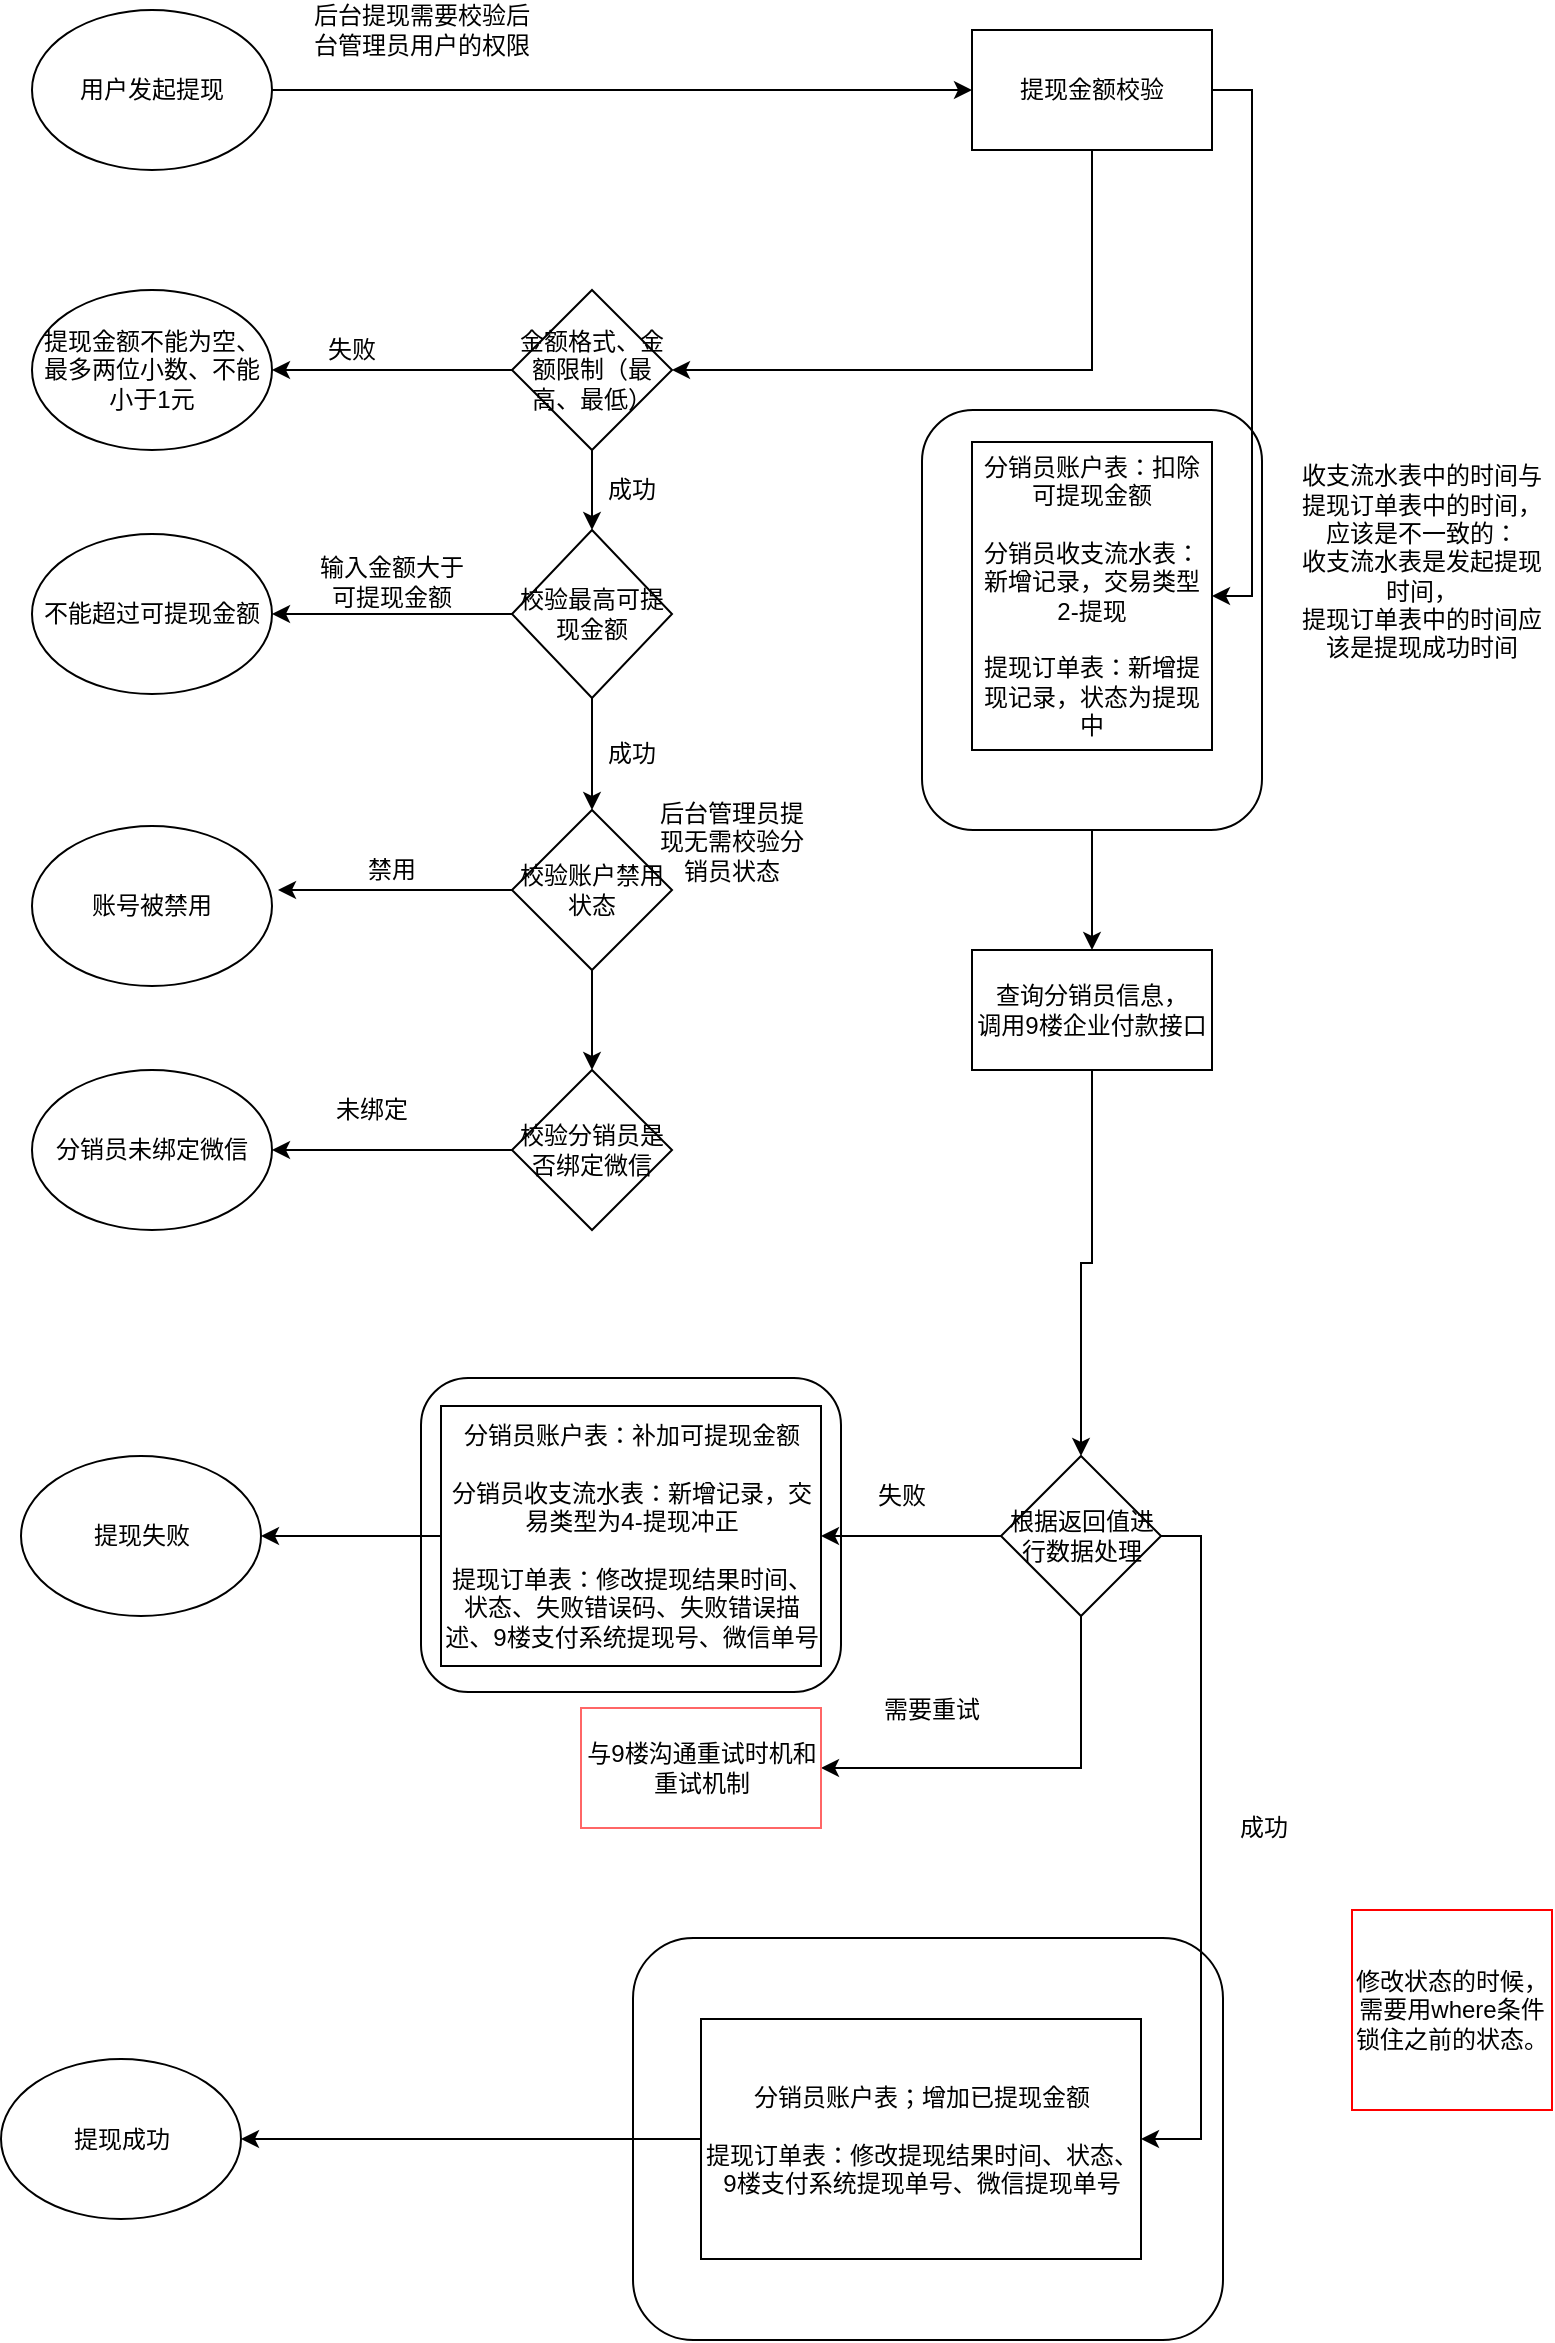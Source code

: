 <mxfile version="12.1.9" type="github" pages="1">
  <diagram id="ep64UdQq2w47eoxnLUAS" name="第 1 页">
    <mxGraphModel dx="1078" dy="437" grid="1" gridSize="10" guides="1" tooltips="1" connect="1" arrows="1" fold="1" page="1" pageScale="1" pageWidth="827" pageHeight="1169" math="0" shadow="0">
      <root>
        <mxCell id="0"/>
        <mxCell id="1" parent="0"/>
        <mxCell id="kgFXJ43kFkHnUJsPflUz-4" value="" style="rounded=1;whiteSpace=wrap;html=1;" vertex="1" parent="1">
          <mxGeometry x="340.5" y="1014" width="295" height="201" as="geometry"/>
        </mxCell>
        <mxCell id="kgFXJ43kFkHnUJsPflUz-3" value="" style="rounded=1;whiteSpace=wrap;html=1;" vertex="1" parent="1">
          <mxGeometry x="234.5" y="734" width="210" height="157" as="geometry"/>
        </mxCell>
        <mxCell id="U5Xe9v4DzJ4esqf87ya7-27" style="edgeStyle=orthogonalEdgeStyle;rounded=0;orthogonalLoop=1;jettySize=auto;html=1;entryX=0.5;entryY=0;entryDx=0;entryDy=0;" parent="1" source="U5Xe9v4DzJ4esqf87ya7-25" target="U5Xe9v4DzJ4esqf87ya7-26" edge="1">
          <mxGeometry relative="1" as="geometry">
            <mxPoint x="570" y="530" as="targetPoint"/>
          </mxGeometry>
        </mxCell>
        <mxCell id="U5Xe9v4DzJ4esqf87ya7-25" value="" style="rounded=1;whiteSpace=wrap;html=1;" parent="1" vertex="1">
          <mxGeometry x="485" y="250" width="170" height="210" as="geometry"/>
        </mxCell>
        <mxCell id="IuhCuXHCw700vj-FfKhi-3" style="edgeStyle=orthogonalEdgeStyle;rounded=0;orthogonalLoop=1;jettySize=auto;html=1;entryX=0;entryY=0.5;entryDx=0;entryDy=0;" parent="1" source="IuhCuXHCw700vj-FfKhi-1" target="IuhCuXHCw700vj-FfKhi-2" edge="1">
          <mxGeometry relative="1" as="geometry"/>
        </mxCell>
        <mxCell id="IuhCuXHCw700vj-FfKhi-1" value="用户发起提现" style="ellipse;whiteSpace=wrap;html=1;" parent="1" vertex="1">
          <mxGeometry x="40" y="50" width="120" height="80" as="geometry"/>
        </mxCell>
        <mxCell id="IuhCuXHCw700vj-FfKhi-5" value="" style="edgeStyle=orthogonalEdgeStyle;rounded=0;orthogonalLoop=1;jettySize=auto;html=1;exitX=1;exitY=0.5;exitDx=0;exitDy=0;entryX=1;entryY=0.5;entryDx=0;entryDy=0;" parent="1" source="IuhCuXHCw700vj-FfKhi-2" target="IuhCuXHCw700vj-FfKhi-4" edge="1">
          <mxGeometry relative="1" as="geometry"/>
        </mxCell>
        <mxCell id="U5Xe9v4DzJ4esqf87ya7-3" style="edgeStyle=orthogonalEdgeStyle;rounded=0;orthogonalLoop=1;jettySize=auto;html=1;entryX=1;entryY=0.5;entryDx=0;entryDy=0;exitX=0.5;exitY=1;exitDx=0;exitDy=0;" parent="1" source="IuhCuXHCw700vj-FfKhi-2" target="U5Xe9v4DzJ4esqf87ya7-2" edge="1">
          <mxGeometry relative="1" as="geometry"/>
        </mxCell>
        <mxCell id="IuhCuXHCw700vj-FfKhi-2" value="提现金额校验" style="rounded=0;whiteSpace=wrap;html=1;" parent="1" vertex="1">
          <mxGeometry x="510" y="60" width="120" height="60" as="geometry"/>
        </mxCell>
        <mxCell id="IuhCuXHCw700vj-FfKhi-4" value="分销员账户表：扣除可提现金额&lt;br&gt;&lt;br&gt;分销员收支流水表：新增记录，交易类型 2-提现&lt;br&gt;&lt;br&gt;提现订单表：新增提现记录，状态为提现中" style="rounded=0;whiteSpace=wrap;html=1;" parent="1" vertex="1">
          <mxGeometry x="510" y="266" width="120" height="154" as="geometry"/>
        </mxCell>
        <mxCell id="U5Xe9v4DzJ4esqf87ya7-7" style="edgeStyle=orthogonalEdgeStyle;rounded=0;orthogonalLoop=1;jettySize=auto;html=1;entryX=1;entryY=0.5;entryDx=0;entryDy=0;" parent="1" source="U5Xe9v4DzJ4esqf87ya7-2" target="U5Xe9v4DzJ4esqf87ya7-6" edge="1">
          <mxGeometry relative="1" as="geometry"/>
        </mxCell>
        <mxCell id="U5Xe9v4DzJ4esqf87ya7-16" style="edgeStyle=orthogonalEdgeStyle;rounded=0;orthogonalLoop=1;jettySize=auto;html=1;entryX=0.5;entryY=0;entryDx=0;entryDy=0;" parent="1" source="U5Xe9v4DzJ4esqf87ya7-2" target="U5Xe9v4DzJ4esqf87ya7-15" edge="1">
          <mxGeometry relative="1" as="geometry"/>
        </mxCell>
        <mxCell id="U5Xe9v4DzJ4esqf87ya7-2" value="金额格式、金额限制（最高、最低）" style="rhombus;whiteSpace=wrap;html=1;" parent="1" vertex="1">
          <mxGeometry x="280" y="190" width="80" height="80" as="geometry"/>
        </mxCell>
        <mxCell id="U5Xe9v4DzJ4esqf87ya7-11" style="edgeStyle=orthogonalEdgeStyle;rounded=0;orthogonalLoop=1;jettySize=auto;html=1;entryX=1.025;entryY=0.4;entryDx=0;entryDy=0;entryPerimeter=0;" parent="1" source="U5Xe9v4DzJ4esqf87ya7-8" target="U5Xe9v4DzJ4esqf87ya7-10" edge="1">
          <mxGeometry relative="1" as="geometry"/>
        </mxCell>
        <mxCell id="kgFXJ43kFkHnUJsPflUz-7" style="edgeStyle=orthogonalEdgeStyle;rounded=0;orthogonalLoop=1;jettySize=auto;html=1;entryX=0.5;entryY=0;entryDx=0;entryDy=0;" edge="1" parent="1" source="U5Xe9v4DzJ4esqf87ya7-8" target="kgFXJ43kFkHnUJsPflUz-6">
          <mxGeometry relative="1" as="geometry"/>
        </mxCell>
        <mxCell id="U5Xe9v4DzJ4esqf87ya7-8" value="校验账户禁用状态" style="rhombus;whiteSpace=wrap;html=1;" parent="1" vertex="1">
          <mxGeometry x="280" y="450" width="80" height="80" as="geometry"/>
        </mxCell>
        <mxCell id="U5Xe9v4DzJ4esqf87ya7-6" value="提现金额不能为空、最多两位小数、不能小于1元" style="ellipse;whiteSpace=wrap;html=1;" parent="1" vertex="1">
          <mxGeometry x="40" y="190" width="120" height="80" as="geometry"/>
        </mxCell>
        <mxCell id="U5Xe9v4DzJ4esqf87ya7-10" value="账号被禁用" style="ellipse;whiteSpace=wrap;html=1;" parent="1" vertex="1">
          <mxGeometry x="40" y="458" width="120" height="80" as="geometry"/>
        </mxCell>
        <mxCell id="U5Xe9v4DzJ4esqf87ya7-12" value="失败" style="text;html=1;strokeColor=none;fillColor=none;align=center;verticalAlign=middle;whiteSpace=wrap;rounded=0;" parent="1" vertex="1">
          <mxGeometry x="180" y="210" width="40" height="20" as="geometry"/>
        </mxCell>
        <mxCell id="U5Xe9v4DzJ4esqf87ya7-13" value="成功" style="text;html=1;strokeColor=none;fillColor=none;align=center;verticalAlign=middle;whiteSpace=wrap;rounded=0;" parent="1" vertex="1">
          <mxGeometry x="320" y="280" width="40" height="20" as="geometry"/>
        </mxCell>
        <mxCell id="U5Xe9v4DzJ4esqf87ya7-14" value="禁用" style="text;html=1;strokeColor=none;fillColor=none;align=center;verticalAlign=middle;whiteSpace=wrap;rounded=0;" parent="1" vertex="1">
          <mxGeometry x="200" y="470" width="40" height="20" as="geometry"/>
        </mxCell>
        <mxCell id="U5Xe9v4DzJ4esqf87ya7-19" style="edgeStyle=orthogonalEdgeStyle;rounded=0;orthogonalLoop=1;jettySize=auto;html=1;" parent="1" source="U5Xe9v4DzJ4esqf87ya7-15" target="U5Xe9v4DzJ4esqf87ya7-17" edge="1">
          <mxGeometry relative="1" as="geometry"/>
        </mxCell>
        <mxCell id="U5Xe9v4DzJ4esqf87ya7-20" style="edgeStyle=orthogonalEdgeStyle;rounded=0;orthogonalLoop=1;jettySize=auto;html=1;entryX=0.5;entryY=0;entryDx=0;entryDy=0;" parent="1" source="U5Xe9v4DzJ4esqf87ya7-15" target="U5Xe9v4DzJ4esqf87ya7-8" edge="1">
          <mxGeometry relative="1" as="geometry"/>
        </mxCell>
        <mxCell id="U5Xe9v4DzJ4esqf87ya7-15" value="校验最高可提现金额" style="rhombus;whiteSpace=wrap;html=1;" parent="1" vertex="1">
          <mxGeometry x="280" y="310" width="80" height="84" as="geometry"/>
        </mxCell>
        <mxCell id="U5Xe9v4DzJ4esqf87ya7-17" value="&lt;span style=&quot;white-space: normal&quot;&gt;不能超过可提现金额&lt;/span&gt;" style="ellipse;whiteSpace=wrap;html=1;" parent="1" vertex="1">
          <mxGeometry x="40" y="312" width="120" height="80" as="geometry"/>
        </mxCell>
        <mxCell id="U5Xe9v4DzJ4esqf87ya7-21" value="输入金额大于可提现金额" style="text;html=1;strokeColor=none;fillColor=none;align=center;verticalAlign=middle;whiteSpace=wrap;rounded=0;" parent="1" vertex="1">
          <mxGeometry x="180" y="326" width="80" height="20" as="geometry"/>
        </mxCell>
        <mxCell id="U5Xe9v4DzJ4esqf87ya7-22" value="成功" style="text;html=1;strokeColor=none;fillColor=none;align=center;verticalAlign=middle;whiteSpace=wrap;rounded=0;" parent="1" vertex="1">
          <mxGeometry x="320" y="412" width="40" height="20" as="geometry"/>
        </mxCell>
        <mxCell id="U5Xe9v4DzJ4esqf87ya7-29" value="" style="edgeStyle=orthogonalEdgeStyle;rounded=0;orthogonalLoop=1;jettySize=auto;html=1;exitX=0.5;exitY=1;exitDx=0;exitDy=0;" parent="1" source="U5Xe9v4DzJ4esqf87ya7-26" target="U5Xe9v4DzJ4esqf87ya7-30" edge="1">
          <mxGeometry relative="1" as="geometry">
            <mxPoint x="564.5" y="768" as="targetPoint"/>
            <mxPoint x="564.5" y="710" as="sourcePoint"/>
          </mxGeometry>
        </mxCell>
        <mxCell id="U5Xe9v4DzJ4esqf87ya7-26" value="查询分销员信息，&lt;br&gt;调用9楼企业付款接口" style="rounded=0;whiteSpace=wrap;html=1;" parent="1" vertex="1">
          <mxGeometry x="510" y="520" width="120" height="60" as="geometry"/>
        </mxCell>
        <mxCell id="U5Xe9v4DzJ4esqf87ya7-32" style="edgeStyle=orthogonalEdgeStyle;rounded=0;orthogonalLoop=1;jettySize=auto;html=1;" parent="1" source="U5Xe9v4DzJ4esqf87ya7-30" target="U5Xe9v4DzJ4esqf87ya7-31" edge="1">
          <mxGeometry relative="1" as="geometry"/>
        </mxCell>
        <mxCell id="U5Xe9v4DzJ4esqf87ya7-37" style="edgeStyle=orthogonalEdgeStyle;rounded=0;orthogonalLoop=1;jettySize=auto;html=1;entryX=1;entryY=0.5;entryDx=0;entryDy=0;exitX=1;exitY=0.5;exitDx=0;exitDy=0;" parent="1" source="U5Xe9v4DzJ4esqf87ya7-30" target="U5Xe9v4DzJ4esqf87ya7-36" edge="1">
          <mxGeometry relative="1" as="geometry"/>
        </mxCell>
        <mxCell id="U5Xe9v4DzJ4esqf87ya7-39" style="edgeStyle=orthogonalEdgeStyle;rounded=0;orthogonalLoop=1;jettySize=auto;html=1;entryX=1;entryY=0.5;entryDx=0;entryDy=0;exitX=0.5;exitY=1;exitDx=0;exitDy=0;" parent="1" source="U5Xe9v4DzJ4esqf87ya7-30" target="U5Xe9v4DzJ4esqf87ya7-38" edge="1">
          <mxGeometry relative="1" as="geometry"/>
        </mxCell>
        <mxCell id="U5Xe9v4DzJ4esqf87ya7-30" value="根据返回值进行数据处理" style="rhombus;whiteSpace=wrap;html=1;" parent="1" vertex="1">
          <mxGeometry x="524.5" y="773" width="80" height="80" as="geometry"/>
        </mxCell>
        <mxCell id="U5Xe9v4DzJ4esqf87ya7-45" style="edgeStyle=orthogonalEdgeStyle;rounded=0;orthogonalLoop=1;jettySize=auto;html=1;" parent="1" source="U5Xe9v4DzJ4esqf87ya7-31" target="U5Xe9v4DzJ4esqf87ya7-44" edge="1">
          <mxGeometry relative="1" as="geometry"/>
        </mxCell>
        <mxCell id="U5Xe9v4DzJ4esqf87ya7-31" value="分销员账户表：补加可提现金额&lt;br&gt;&lt;br&gt;分销员收支流水表：新增记录，交易类型为4-提现冲正&lt;br&gt;&lt;br&gt;提现订单表：修改提现结果时间、状态、失败错误码、失败错误描述、9楼支付系统提现号、微信单号" style="rounded=0;whiteSpace=wrap;html=1;" parent="1" vertex="1">
          <mxGeometry x="244.5" y="748" width="190" height="130" as="geometry"/>
        </mxCell>
        <mxCell id="U5Xe9v4DzJ4esqf87ya7-33" value="失败" style="text;html=1;strokeColor=none;fillColor=none;align=center;verticalAlign=middle;whiteSpace=wrap;rounded=0;" parent="1" vertex="1">
          <mxGeometry x="454.5" y="783" width="40" height="20" as="geometry"/>
        </mxCell>
        <mxCell id="U5Xe9v4DzJ4esqf87ya7-43" style="edgeStyle=orthogonalEdgeStyle;rounded=0;orthogonalLoop=1;jettySize=auto;html=1;entryX=1;entryY=0.5;entryDx=0;entryDy=0;" parent="1" source="U5Xe9v4DzJ4esqf87ya7-36" target="U5Xe9v4DzJ4esqf87ya7-42" edge="1">
          <mxGeometry relative="1" as="geometry"/>
        </mxCell>
        <mxCell id="U5Xe9v4DzJ4esqf87ya7-36" value="分销员账户表；增加已提现金额&lt;br&gt;&lt;br&gt;提现订单表：修改提现结果时间、状态、9楼支付系统提现单号、微信提现单号" style="rounded=0;whiteSpace=wrap;html=1;" parent="1" vertex="1">
          <mxGeometry x="374.5" y="1054.5" width="220" height="120" as="geometry"/>
        </mxCell>
        <mxCell id="U5Xe9v4DzJ4esqf87ya7-38" value="与9楼沟通重试时机和重试机制" style="rounded=0;whiteSpace=wrap;html=1;strokeColor=#FF6666;" parent="1" vertex="1">
          <mxGeometry x="314.5" y="899" width="120" height="60" as="geometry"/>
        </mxCell>
        <mxCell id="U5Xe9v4DzJ4esqf87ya7-40" value="需要重试" style="text;html=1;strokeColor=none;fillColor=none;align=center;verticalAlign=middle;whiteSpace=wrap;rounded=0;" parent="1" vertex="1">
          <mxGeometry x="464.5" y="890" width="50" height="20" as="geometry"/>
        </mxCell>
        <mxCell id="U5Xe9v4DzJ4esqf87ya7-41" value="成功" style="text;html=1;strokeColor=none;fillColor=none;align=center;verticalAlign=middle;whiteSpace=wrap;rounded=0;" parent="1" vertex="1">
          <mxGeometry x="635.5" y="949" width="40" height="20" as="geometry"/>
        </mxCell>
        <mxCell id="U5Xe9v4DzJ4esqf87ya7-42" value="提现成功" style="ellipse;whiteSpace=wrap;html=1;strokeColor=#000000;" parent="1" vertex="1">
          <mxGeometry x="24.5" y="1074.5" width="120" height="80" as="geometry"/>
        </mxCell>
        <mxCell id="U5Xe9v4DzJ4esqf87ya7-44" value="提现失败" style="ellipse;whiteSpace=wrap;html=1;strokeColor=#000000;" parent="1" vertex="1">
          <mxGeometry x="34.5" y="773" width="120" height="80" as="geometry"/>
        </mxCell>
        <mxCell id="U5Xe9v4DzJ4esqf87ya7-46" value="收支流水表中的时间与提现订单表中的时间，应该是不一致的：&lt;br&gt;收支流水表是发起提现时间，&lt;br&gt;提现订单表中的时间应该是提现成功时间" style="text;html=1;strokeColor=none;fillColor=none;align=center;verticalAlign=middle;whiteSpace=wrap;rounded=0;" parent="1" vertex="1">
          <mxGeometry x="670" y="254" width="130" height="144" as="geometry"/>
        </mxCell>
        <mxCell id="kgFXJ43kFkHnUJsPflUz-1" value="后台提现需要校验后台管理员用户的权限" style="text;html=1;strokeColor=none;fillColor=none;align=center;verticalAlign=middle;whiteSpace=wrap;rounded=0;" vertex="1" parent="1">
          <mxGeometry x="180" y="50" width="110" height="20" as="geometry"/>
        </mxCell>
        <mxCell id="kgFXJ43kFkHnUJsPflUz-2" value="后台管理员提现无需校验分销员状态" style="text;html=1;strokeColor=none;fillColor=none;align=center;verticalAlign=middle;whiteSpace=wrap;rounded=0;" vertex="1" parent="1">
          <mxGeometry x="350" y="450" width="80" height="32" as="geometry"/>
        </mxCell>
        <mxCell id="kgFXJ43kFkHnUJsPflUz-9" style="edgeStyle=orthogonalEdgeStyle;rounded=0;orthogonalLoop=1;jettySize=auto;html=1;" edge="1" parent="1" source="kgFXJ43kFkHnUJsPflUz-6" target="kgFXJ43kFkHnUJsPflUz-8">
          <mxGeometry relative="1" as="geometry"/>
        </mxCell>
        <mxCell id="kgFXJ43kFkHnUJsPflUz-6" value="校验分销员是否绑定微信" style="rhombus;whiteSpace=wrap;html=1;" vertex="1" parent="1">
          <mxGeometry x="280" y="580" width="80" height="80" as="geometry"/>
        </mxCell>
        <mxCell id="kgFXJ43kFkHnUJsPflUz-8" value="分销员未绑定微信" style="ellipse;whiteSpace=wrap;html=1;" vertex="1" parent="1">
          <mxGeometry x="40" y="580" width="120" height="80" as="geometry"/>
        </mxCell>
        <mxCell id="kgFXJ43kFkHnUJsPflUz-10" value="未绑定" style="text;html=1;strokeColor=none;fillColor=none;align=center;verticalAlign=middle;whiteSpace=wrap;rounded=0;" vertex="1" parent="1">
          <mxGeometry x="190" y="590" width="40" height="20" as="geometry"/>
        </mxCell>
        <mxCell id="kgFXJ43kFkHnUJsPflUz-11" value="修改状态的时候，需要用where条件锁住之前的状态。" style="text;html=1;strokeColor=#FF0000;fillColor=none;align=center;verticalAlign=middle;whiteSpace=wrap;rounded=0;" vertex="1" parent="1">
          <mxGeometry x="700" y="1000" width="100" height="100" as="geometry"/>
        </mxCell>
      </root>
    </mxGraphModel>
  </diagram>
</mxfile>
